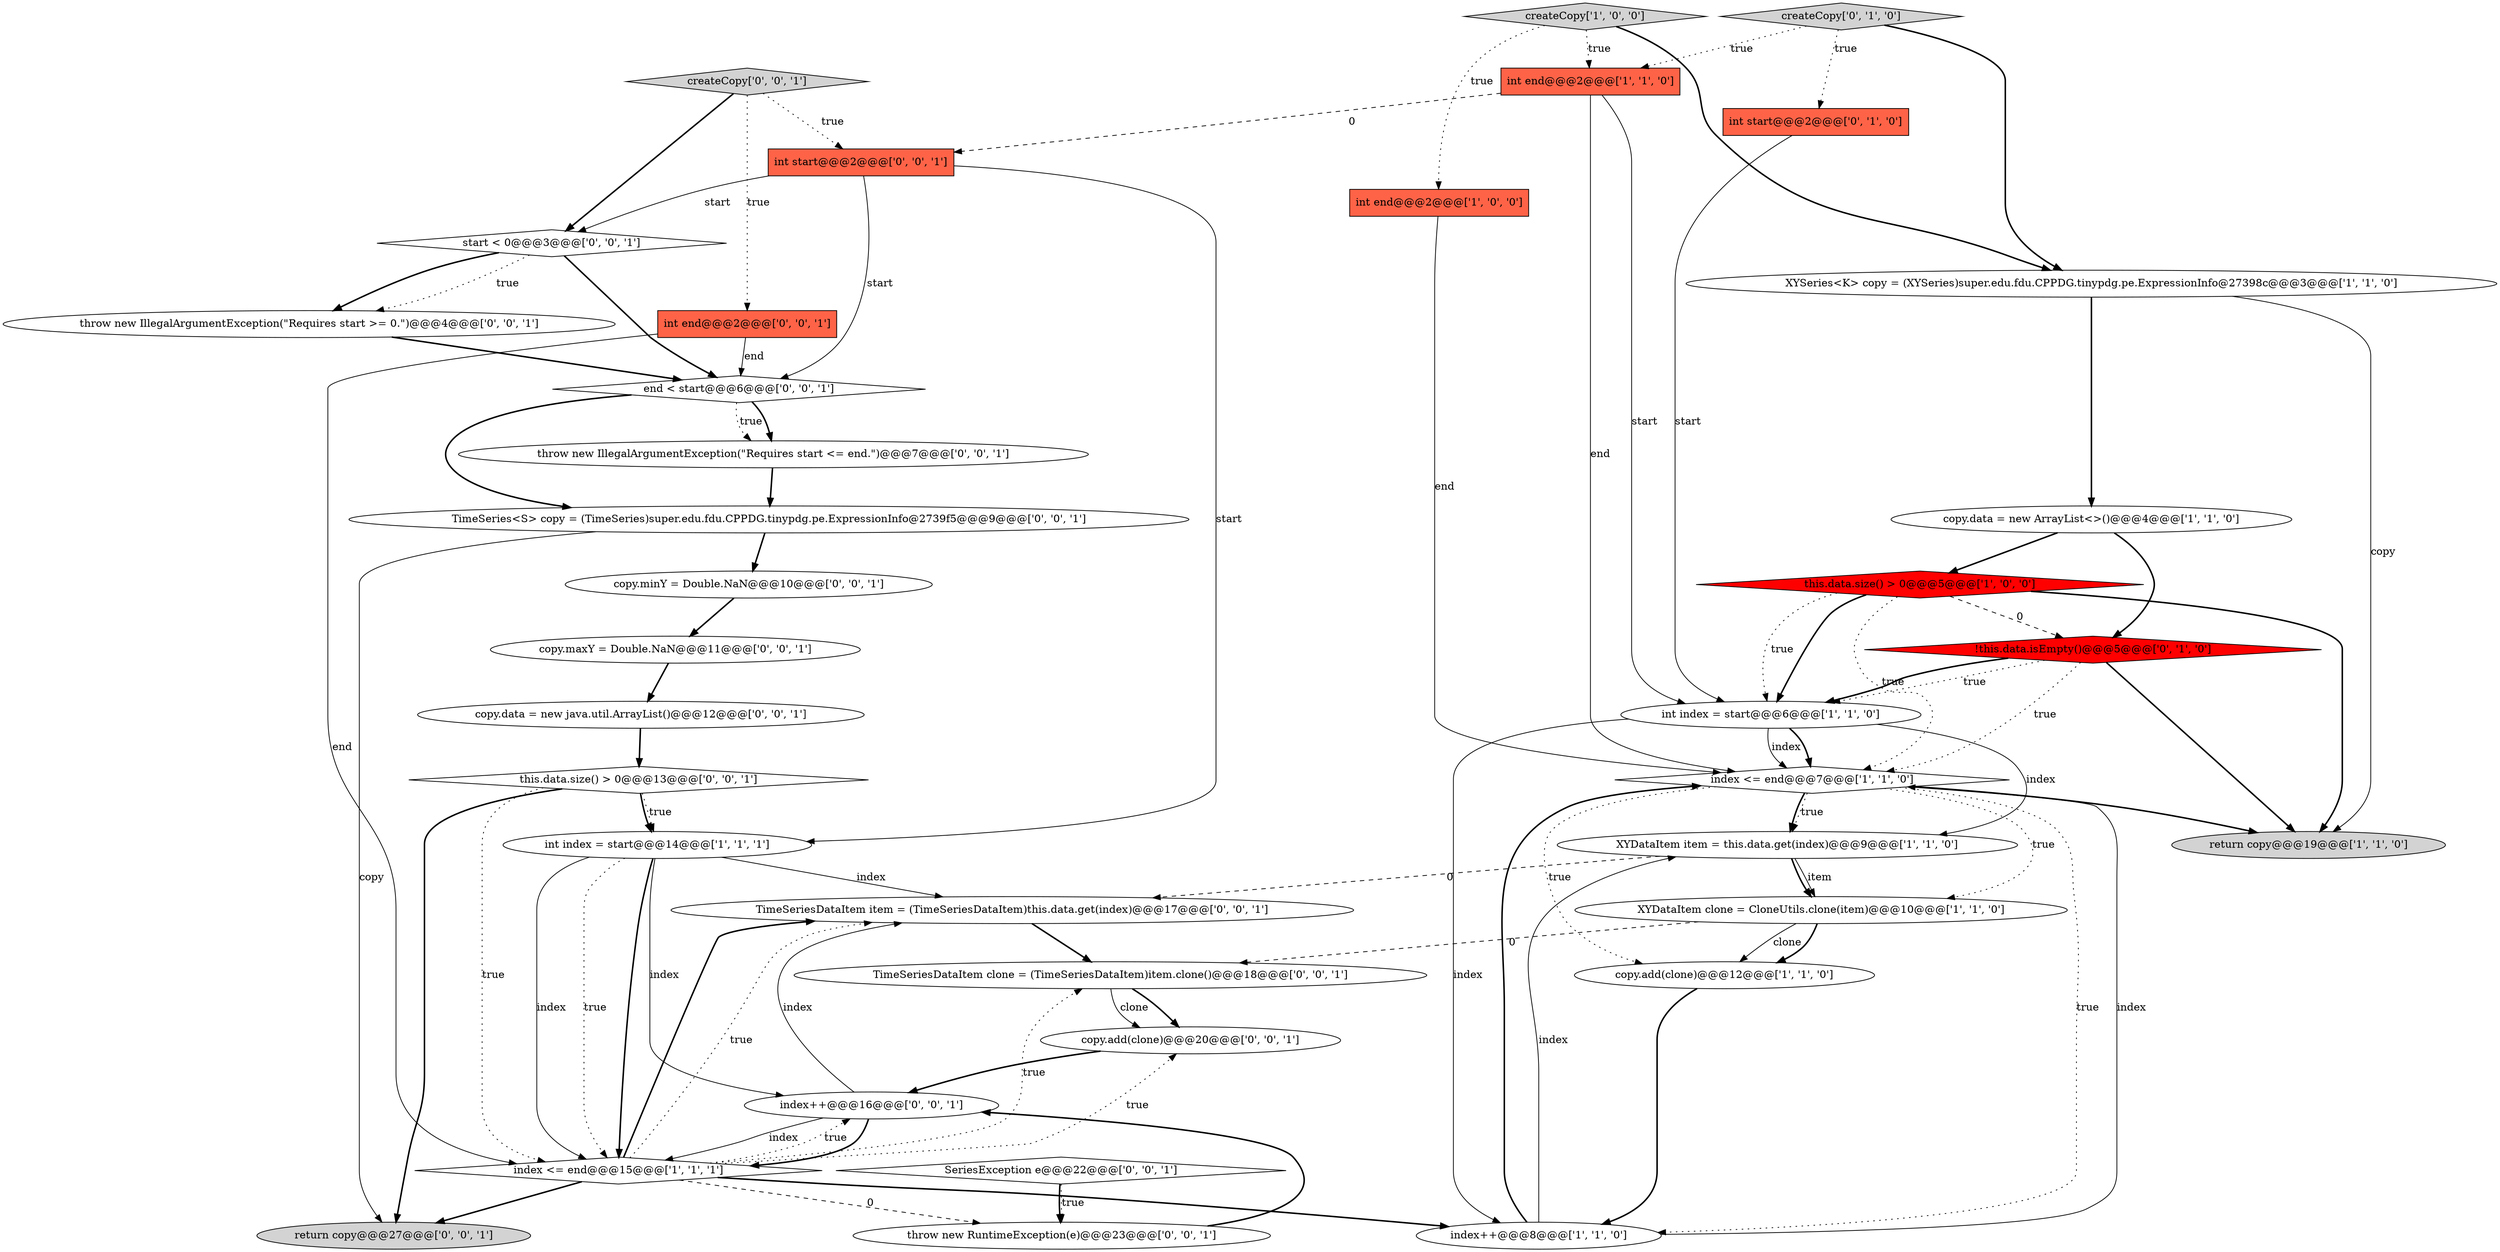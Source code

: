 digraph {
13 [style = filled, label = "XYSeries<K> copy = (XYSeries)super.edu.fdu.CPPDG.tinypdg.pe.ExpressionInfo@27398c@@@3@@@['1', '1', '0']", fillcolor = white, shape = ellipse image = "AAA0AAABBB1BBB"];
0 [style = filled, label = "index <= end@@@7@@@['1', '1', '0']", fillcolor = white, shape = diamond image = "AAA0AAABBB1BBB"];
1 [style = filled, label = "int index = start@@@14@@@['1', '1', '1']", fillcolor = white, shape = ellipse image = "AAA0AAABBB1BBB"];
6 [style = filled, label = "copy.data = new ArrayList<>()@@@4@@@['1', '1', '0']", fillcolor = white, shape = ellipse image = "AAA0AAABBB1BBB"];
34 [style = filled, label = "copy.maxY = Double.NaN@@@11@@@['0', '0', '1']", fillcolor = white, shape = ellipse image = "AAA0AAABBB3BBB"];
5 [style = filled, label = "int end@@@2@@@['1', '0', '0']", fillcolor = tomato, shape = box image = "AAA0AAABBB1BBB"];
8 [style = filled, label = "XYDataItem item = this.data.get(index)@@@9@@@['1', '1', '0']", fillcolor = white, shape = ellipse image = "AAA0AAABBB1BBB"];
31 [style = filled, label = "this.data.size() > 0@@@13@@@['0', '0', '1']", fillcolor = white, shape = diamond image = "AAA0AAABBB3BBB"];
12 [style = filled, label = "return copy@@@19@@@['1', '1', '0']", fillcolor = lightgray, shape = ellipse image = "AAA0AAABBB1BBB"];
10 [style = filled, label = "copy.add(clone)@@@12@@@['1', '1', '0']", fillcolor = white, shape = ellipse image = "AAA0AAABBB1BBB"];
9 [style = filled, label = "this.data.size() > 0@@@5@@@['1', '0', '0']", fillcolor = red, shape = diamond image = "AAA1AAABBB1BBB"];
23 [style = filled, label = "index++@@@16@@@['0', '0', '1']", fillcolor = white, shape = ellipse image = "AAA0AAABBB3BBB"];
27 [style = filled, label = "start < 0@@@3@@@['0', '0', '1']", fillcolor = white, shape = diamond image = "AAA0AAABBB3BBB"];
11 [style = filled, label = "int index = start@@@6@@@['1', '1', '0']", fillcolor = white, shape = ellipse image = "AAA0AAABBB1BBB"];
32 [style = filled, label = "int start@@@2@@@['0', '0', '1']", fillcolor = tomato, shape = box image = "AAA0AAABBB3BBB"];
20 [style = filled, label = "end < start@@@6@@@['0', '0', '1']", fillcolor = white, shape = diamond image = "AAA0AAABBB3BBB"];
35 [style = filled, label = "copy.add(clone)@@@20@@@['0', '0', '1']", fillcolor = white, shape = ellipse image = "AAA0AAABBB3BBB"];
29 [style = filled, label = "TimeSeries<S> copy = (TimeSeries)super.edu.fdu.CPPDG.tinypdg.pe.ExpressionInfo@2739f5@@@9@@@['0', '0', '1']", fillcolor = white, shape = ellipse image = "AAA0AAABBB3BBB"];
24 [style = filled, label = "TimeSeriesDataItem item = (TimeSeriesDataItem)this.data.get(index)@@@17@@@['0', '0', '1']", fillcolor = white, shape = ellipse image = "AAA0AAABBB3BBB"];
4 [style = filled, label = "XYDataItem clone = CloneUtils.clone(item)@@@10@@@['1', '1', '0']", fillcolor = white, shape = ellipse image = "AAA0AAABBB1BBB"];
30 [style = filled, label = "int end@@@2@@@['0', '0', '1']", fillcolor = tomato, shape = box image = "AAA0AAABBB3BBB"];
15 [style = filled, label = "int start@@@2@@@['0', '1', '0']", fillcolor = tomato, shape = box image = "AAA0AAABBB2BBB"];
17 [style = filled, label = "!this.data.isEmpty()@@@5@@@['0', '1', '0']", fillcolor = red, shape = diamond image = "AAA1AAABBB2BBB"];
25 [style = filled, label = "TimeSeriesDataItem clone = (TimeSeriesDataItem)item.clone()@@@18@@@['0', '0', '1']", fillcolor = white, shape = ellipse image = "AAA0AAABBB3BBB"];
3 [style = filled, label = "createCopy['1', '0', '0']", fillcolor = lightgray, shape = diamond image = "AAA0AAABBB1BBB"];
33 [style = filled, label = "throw new IllegalArgumentException(\"Requires start <= end.\")@@@7@@@['0', '0', '1']", fillcolor = white, shape = ellipse image = "AAA0AAABBB3BBB"];
18 [style = filled, label = "return copy@@@27@@@['0', '0', '1']", fillcolor = lightgray, shape = ellipse image = "AAA0AAABBB3BBB"];
36 [style = filled, label = "createCopy['0', '0', '1']", fillcolor = lightgray, shape = diamond image = "AAA0AAABBB3BBB"];
14 [style = filled, label = "index <= end@@@15@@@['1', '1', '1']", fillcolor = white, shape = diamond image = "AAA0AAABBB1BBB"];
16 [style = filled, label = "createCopy['0', '1', '0']", fillcolor = lightgray, shape = diamond image = "AAA0AAABBB2BBB"];
22 [style = filled, label = "copy.data = new java.util.ArrayList()@@@12@@@['0', '0', '1']", fillcolor = white, shape = ellipse image = "AAA0AAABBB3BBB"];
7 [style = filled, label = "int end@@@2@@@['1', '1', '0']", fillcolor = tomato, shape = box image = "AAA0AAABBB1BBB"];
19 [style = filled, label = "throw new IllegalArgumentException(\"Requires start >= 0.\")@@@4@@@['0', '0', '1']", fillcolor = white, shape = ellipse image = "AAA0AAABBB3BBB"];
21 [style = filled, label = "copy.minY = Double.NaN@@@10@@@['0', '0', '1']", fillcolor = white, shape = ellipse image = "AAA0AAABBB3BBB"];
28 [style = filled, label = "throw new RuntimeException(e)@@@23@@@['0', '0', '1']", fillcolor = white, shape = ellipse image = "AAA0AAABBB3BBB"];
2 [style = filled, label = "index++@@@8@@@['1', '1', '0']", fillcolor = white, shape = ellipse image = "AAA0AAABBB1BBB"];
26 [style = filled, label = "SeriesException e@@@22@@@['0', '0', '1']", fillcolor = white, shape = diamond image = "AAA0AAABBB3BBB"];
14->24 [style = bold, label=""];
29->18 [style = solid, label="copy"];
9->11 [style = bold, label=""];
30->20 [style = solid, label="end"];
31->1 [style = bold, label=""];
25->35 [style = bold, label=""];
27->19 [style = dotted, label="true"];
4->25 [style = dashed, label="0"];
16->7 [style = dotted, label="true"];
35->23 [style = bold, label=""];
26->28 [style = dotted, label="true"];
0->8 [style = bold, label=""];
11->2 [style = solid, label="index"];
27->19 [style = bold, label=""];
26->28 [style = bold, label=""];
23->24 [style = solid, label="index"];
8->4 [style = bold, label=""];
4->10 [style = solid, label="clone"];
3->7 [style = dotted, label="true"];
32->1 [style = solid, label="start"];
0->10 [style = dotted, label="true"];
14->24 [style = dotted, label="true"];
19->20 [style = bold, label=""];
31->14 [style = dotted, label="true"];
33->29 [style = bold, label=""];
23->14 [style = bold, label=""];
0->8 [style = dotted, label="true"];
1->23 [style = solid, label="index"];
3->5 [style = dotted, label="true"];
14->25 [style = dotted, label="true"];
32->27 [style = solid, label="start"];
14->18 [style = bold, label=""];
25->35 [style = solid, label="clone"];
10->2 [style = bold, label=""];
7->11 [style = solid, label="start"];
11->0 [style = solid, label="index"];
27->20 [style = bold, label=""];
1->14 [style = solid, label="index"];
7->0 [style = solid, label="end"];
6->17 [style = bold, label=""];
4->10 [style = bold, label=""];
16->13 [style = bold, label=""];
9->0 [style = dotted, label="true"];
14->28 [style = dashed, label="0"];
2->0 [style = solid, label="index"];
0->12 [style = bold, label=""];
9->11 [style = dotted, label="true"];
0->4 [style = dotted, label="true"];
21->34 [style = bold, label=""];
14->23 [style = dotted, label="true"];
36->32 [style = dotted, label="true"];
5->0 [style = solid, label="end"];
29->21 [style = bold, label=""];
2->0 [style = bold, label=""];
17->12 [style = bold, label=""];
20->33 [style = dotted, label="true"];
8->4 [style = solid, label="item"];
31->1 [style = dotted, label="true"];
23->14 [style = solid, label="index"];
28->23 [style = bold, label=""];
24->25 [style = bold, label=""];
13->12 [style = solid, label="copy"];
32->20 [style = solid, label="start"];
7->32 [style = dashed, label="0"];
30->14 [style = solid, label="end"];
14->2 [style = bold, label=""];
9->12 [style = bold, label=""];
13->6 [style = bold, label=""];
36->30 [style = dotted, label="true"];
16->15 [style = dotted, label="true"];
17->11 [style = dotted, label="true"];
11->8 [style = solid, label="index"];
2->8 [style = solid, label="index"];
17->0 [style = dotted, label="true"];
20->29 [style = bold, label=""];
1->24 [style = solid, label="index"];
22->31 [style = bold, label=""];
31->18 [style = bold, label=""];
1->14 [style = dotted, label="true"];
8->24 [style = dashed, label="0"];
15->11 [style = solid, label="start"];
20->33 [style = bold, label=""];
34->22 [style = bold, label=""];
11->0 [style = bold, label=""];
36->27 [style = bold, label=""];
9->17 [style = dashed, label="0"];
3->13 [style = bold, label=""];
1->14 [style = bold, label=""];
14->35 [style = dotted, label="true"];
0->2 [style = dotted, label="true"];
6->9 [style = bold, label=""];
17->11 [style = bold, label=""];
}
